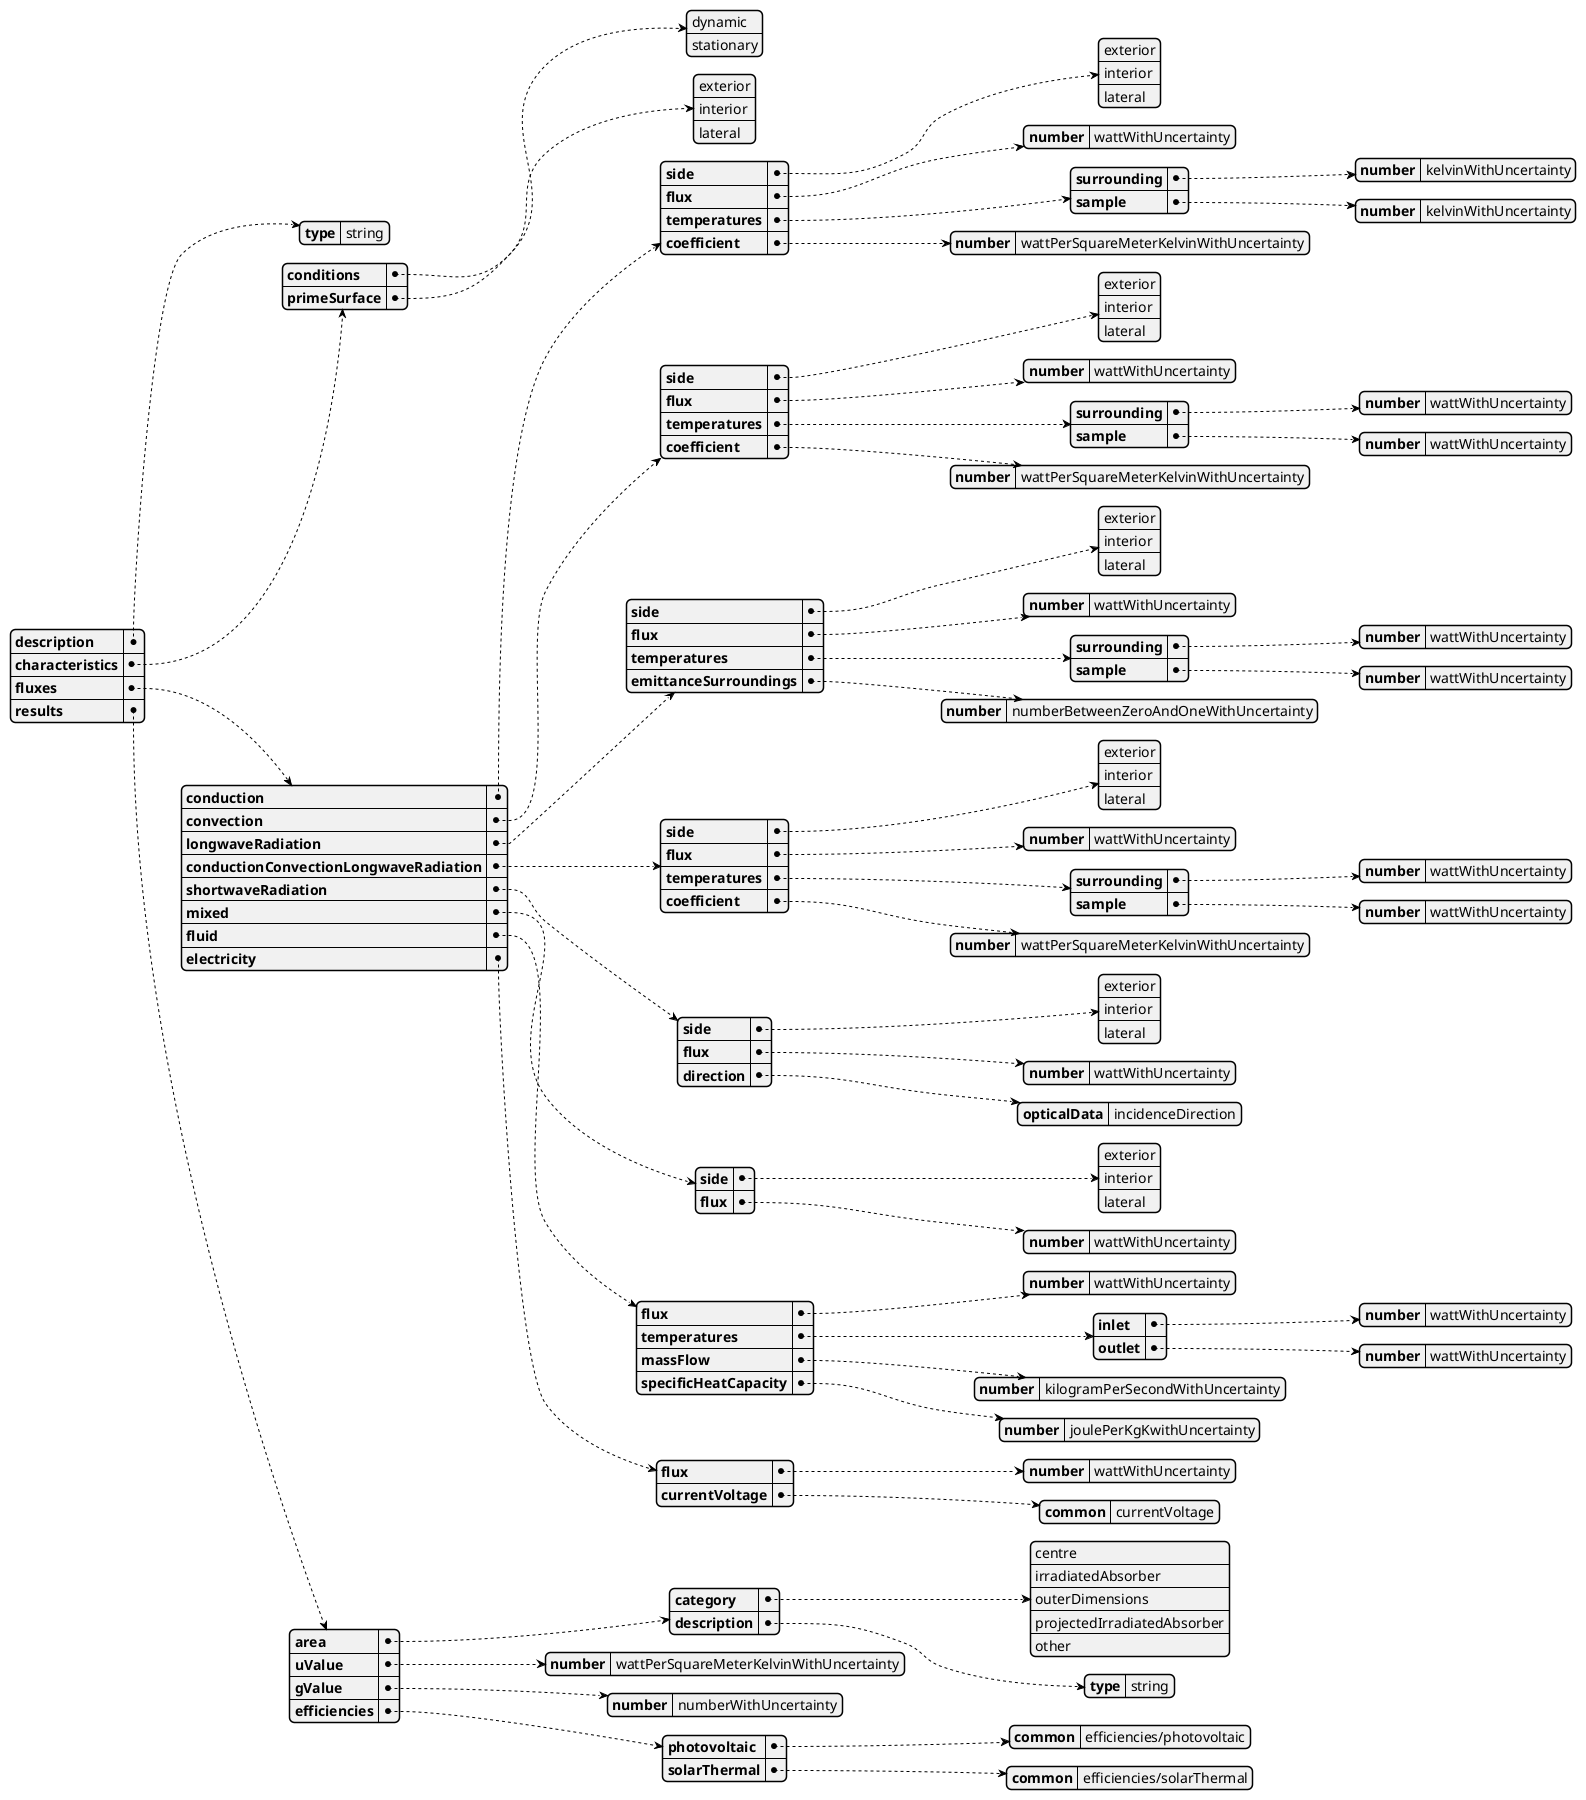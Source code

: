 @startjson calorimetricDataSchema
{
  "description": {
    "type": "string"
  }
  ,
  "characteristics": {
    "conditions":  ["dynamic", "stationary"]
    ,
    "primeSurface": ["exterior", "interior", "lateral"]
  }
  ,
  "fluxes": {
    "conduction":
    {
      "side":  ["exterior", "interior", "lateral"]
      ,
      "flux": {
        "number": "wattWithUncertainty"
      }
      ,
      "temperatures": {
        "surrounding": {
          "number": "kelvinWithUncertainty"
        }
        ,
        "sample": {
          "number": "kelvinWithUncertainty"
        }
      }
      ,
      "coefficient": {
        "number": "wattPerSquareMeterKelvinWithUncertainty"
      }
    }
    ,
    "convection":
    {
      "side":  ["exterior", "interior", "lateral"]
      ,
      "flux": {
        "number": "wattWithUncertainty"
      }
      ,
      "temperatures": {
        "surrounding": {
          "number": "wattWithUncertainty"
        }
        ,
        "sample": {
          "number": "wattWithUncertainty"
        }
      }
      ,
      "coefficient": {
        "number": "wattPerSquareMeterKelvinWithUncertainty"
      }
    }
    ,
    "longwaveRadiation":
    {
      "side":  ["exterior", "interior", "lateral"]
      ,
      "flux": {
        "number": "wattWithUncertainty"
      }
      ,
      "temperatures": {
        "surrounding": {
          "number": "wattWithUncertainty"
        }
        ,
        "sample": {
          "number": "wattWithUncertainty"
        }
      }
      ,
      "emittanceSurroundings": {
        "number": "numberBetweenZeroAndOneWithUncertainty"
      }
    }
    ,
    "conductionConvectionLongwaveRadiation":
    {
      "side":  ["exterior", "interior", "lateral"]
      ,
      "flux": {
        "number": "wattWithUncertainty"
      }
      ,
      "temperatures": {
        "surrounding": {
          "number": "wattWithUncertainty"
        }
        ,
        "sample": {
          "number": "wattWithUncertainty"
        }
      }
      ,
      "coefficient": {
        "number": "wattPerSquareMeterKelvinWithUncertainty"
      }
    }
    ,
    "shortwaveRadiation":
    {
      "side":  ["exterior", "interior", "lateral"]
      ,
      "flux": {
        "number": "wattWithUncertainty"
      }
      ,
      "direction": {
        "opticalData": "incidenceDirection"
      }
    }
    ,
    "mixed":
    {
      "side":  ["exterior", "interior", "lateral"]
      ,
      "flux": {
        "number": "wattWithUncertainty"
      }
    }
    ,
    "fluid":
    {
      "flux": {
        "number": "wattWithUncertainty"
      }
      ,
      "temperatures": {
        "inlet": {
          "number": "wattWithUncertainty"
        }
        ,
        "outlet": {
          "number": "wattWithUncertainty"
        }
      }
      ,
      "massFlow": {
        "number": "kilogramPerSecondWithUncertainty"
      }
      ,
      "specificHeatCapacity": {
        "number": "joulePerKgKwithUncertainty"
      }
    }
    ,
    "electricity":
    {
      "flux": {
        "number": "wattWithUncertainty"
      }
      ,
      "currentVoltage": {
        "common": "currentVoltage"
      }

    }
  }
  ,
  "results":
  {
    "area": {
      "category":  [
      "centre",
      "irradiatedAbsorber",
      "outerDimensions",
      "projectedIrradiatedAbsorber",
      "other"
      ]
      ,
      "description": {
        "type": "string"
      }
    }
    ,
    "uValue": {
      "number": "wattPerSquareMeterKelvinWithUncertainty"
    }
    ,
    "gValue": {
      "number": "numberWithUncertainty"
    }
    ,
    "efficiencies": {
      "photovoltaic": {
        "common": "efficiencies/photovoltaic"
      }
      ,
      "solarThermal": {
        "common": "efficiencies/solarThermal"
      }
    }
  }
}
@endjson
